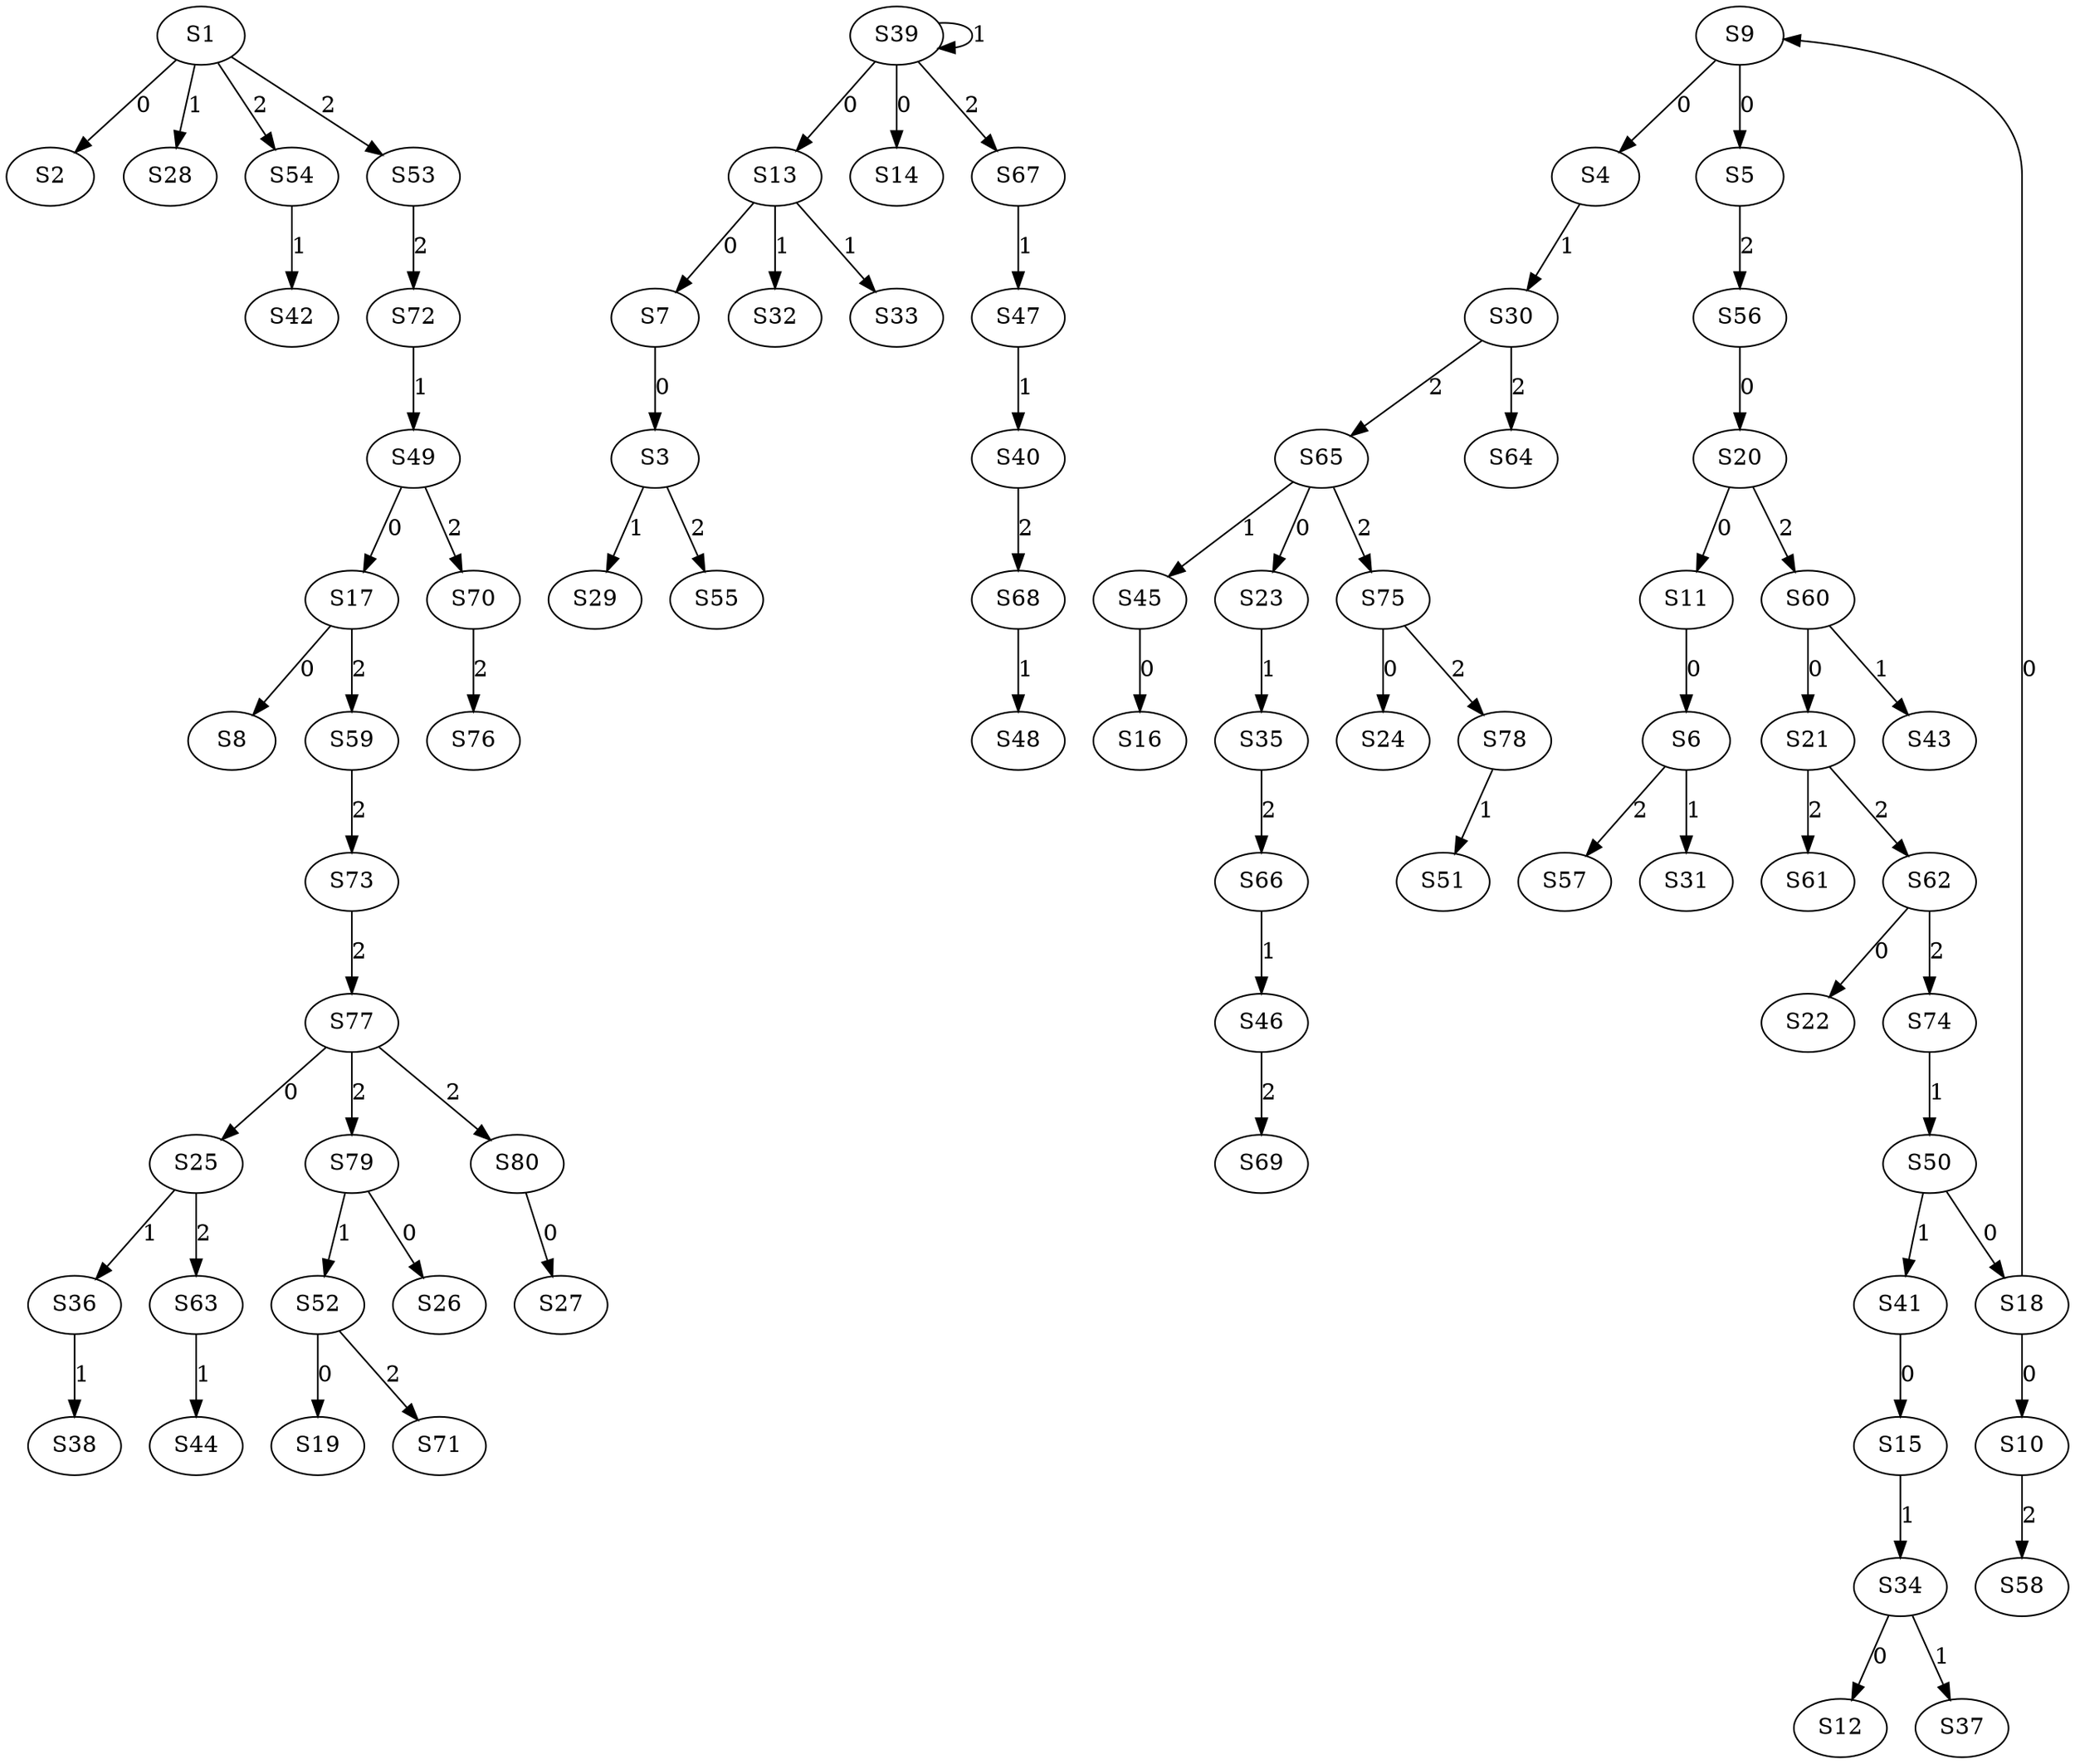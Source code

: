 strict digraph {
	S1 -> S2 [ label = 0 ];
	S7 -> S3 [ label = 0 ];
	S9 -> S4 [ label = 0 ];
	S9 -> S5 [ label = 0 ];
	S11 -> S6 [ label = 0 ];
	S13 -> S7 [ label = 0 ];
	S17 -> S8 [ label = 0 ];
	S18 -> S9 [ label = 0 ];
	S18 -> S10 [ label = 0 ];
	S20 -> S11 [ label = 0 ];
	S34 -> S12 [ label = 0 ];
	S39 -> S13 [ label = 0 ];
	S39 -> S14 [ label = 0 ];
	S41 -> S15 [ label = 0 ];
	S45 -> S16 [ label = 0 ];
	S49 -> S17 [ label = 0 ];
	S50 -> S18 [ label = 0 ];
	S52 -> S19 [ label = 0 ];
	S56 -> S20 [ label = 0 ];
	S60 -> S21 [ label = 0 ];
	S62 -> S22 [ label = 0 ];
	S65 -> S23 [ label = 0 ];
	S75 -> S24 [ label = 0 ];
	S77 -> S25 [ label = 0 ];
	S79 -> S26 [ label = 0 ];
	S80 -> S27 [ label = 0 ];
	S1 -> S28 [ label = 1 ];
	S3 -> S29 [ label = 1 ];
	S4 -> S30 [ label = 1 ];
	S6 -> S31 [ label = 1 ];
	S13 -> S32 [ label = 1 ];
	S13 -> S33 [ label = 1 ];
	S15 -> S34 [ label = 1 ];
	S23 -> S35 [ label = 1 ];
	S25 -> S36 [ label = 1 ];
	S34 -> S37 [ label = 1 ];
	S36 -> S38 [ label = 1 ];
	S39 -> S39 [ label = 1 ];
	S47 -> S40 [ label = 1 ];
	S50 -> S41 [ label = 1 ];
	S54 -> S42 [ label = 1 ];
	S60 -> S43 [ label = 1 ];
	S63 -> S44 [ label = 1 ];
	S65 -> S45 [ label = 1 ];
	S66 -> S46 [ label = 1 ];
	S67 -> S47 [ label = 1 ];
	S68 -> S48 [ label = 1 ];
	S72 -> S49 [ label = 1 ];
	S74 -> S50 [ label = 1 ];
	S78 -> S51 [ label = 1 ];
	S79 -> S52 [ label = 1 ];
	S1 -> S53 [ label = 2 ];
	S1 -> S54 [ label = 2 ];
	S3 -> S55 [ label = 2 ];
	S5 -> S56 [ label = 2 ];
	S6 -> S57 [ label = 2 ];
	S10 -> S58 [ label = 2 ];
	S17 -> S59 [ label = 2 ];
	S20 -> S60 [ label = 2 ];
	S21 -> S61 [ label = 2 ];
	S21 -> S62 [ label = 2 ];
	S25 -> S63 [ label = 2 ];
	S30 -> S64 [ label = 2 ];
	S30 -> S65 [ label = 2 ];
	S35 -> S66 [ label = 2 ];
	S39 -> S67 [ label = 2 ];
	S40 -> S68 [ label = 2 ];
	S46 -> S69 [ label = 2 ];
	S49 -> S70 [ label = 2 ];
	S52 -> S71 [ label = 2 ];
	S53 -> S72 [ label = 2 ];
	S59 -> S73 [ label = 2 ];
	S62 -> S74 [ label = 2 ];
	S65 -> S75 [ label = 2 ];
	S70 -> S76 [ label = 2 ];
	S73 -> S77 [ label = 2 ];
	S75 -> S78 [ label = 2 ];
	S77 -> S79 [ label = 2 ];
	S77 -> S80 [ label = 2 ];
}